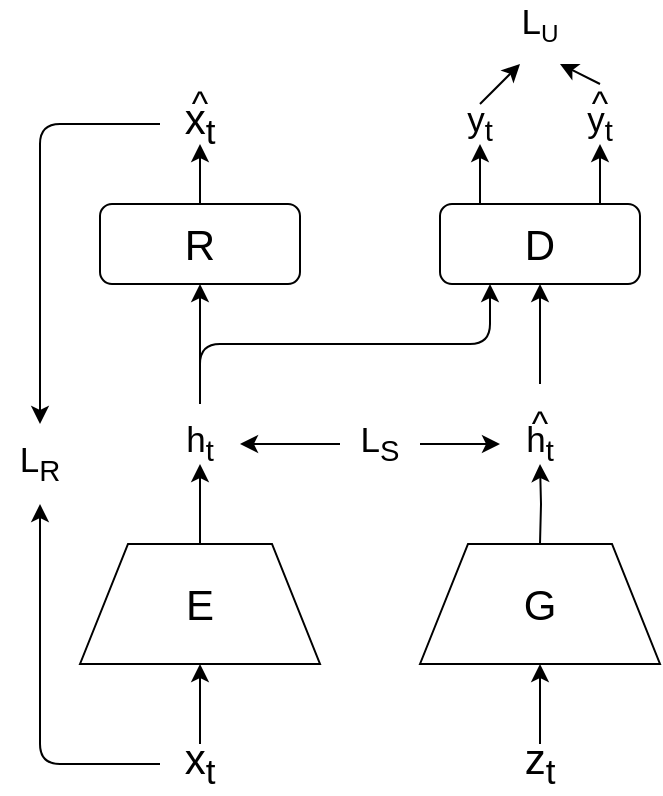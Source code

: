 <mxfile version="13.4.2" type="device"><diagram id="ojg2DbEVauXgEIyQLe8V" name="Page-1"><mxGraphModel dx="393" dy="517" grid="1" gridSize="10" guides="1" tooltips="1" connect="1" arrows="1" fold="1" page="1" pageScale="1" pageWidth="850" pageHeight="1100" math="0" shadow="0"><root><mxCell id="0"/><mxCell id="1" parent="0"/><mxCell id="o6YMrsiMLc4TRvG5zPyG-15" value="" style="edgeStyle=orthogonalEdgeStyle;rounded=0;orthogonalLoop=1;jettySize=auto;html=1;entryX=0.5;entryY=1;entryDx=0;entryDy=0;" edge="1" parent="1" source="o6YMrsiMLc4TRvG5zPyG-1" target="o6YMrsiMLc4TRvG5zPyG-7"><mxGeometry relative="1" as="geometry"><mxPoint x="310" y="370" as="targetPoint"/></mxGeometry></mxCell><mxCell id="o6YMrsiMLc4TRvG5zPyG-1" value="" style="shape=trapezoid;perimeter=trapezoidPerimeter;whiteSpace=wrap;html=1;" vertex="1" parent="1"><mxGeometry x="250" y="450" width="120" height="60" as="geometry"/></mxCell><mxCell id="o6YMrsiMLc4TRvG5zPyG-4" value="" style="edgeStyle=orthogonalEdgeStyle;rounded=0;orthogonalLoop=1;jettySize=auto;html=1;" edge="1" parent="1" source="o6YMrsiMLc4TRvG5zPyG-2" target="o6YMrsiMLc4TRvG5zPyG-1"><mxGeometry relative="1" as="geometry"/></mxCell><mxCell id="o6YMrsiMLc4TRvG5zPyG-2" value="&lt;font style=&quot;font-size: 21px&quot;&gt;x&lt;sub&gt;t&lt;/sub&gt;&lt;/font&gt;" style="text;html=1;strokeColor=none;fillColor=none;align=center;verticalAlign=middle;whiteSpace=wrap;rounded=0;" vertex="1" parent="1"><mxGeometry x="290" y="550" width="40" height="20" as="geometry"/></mxCell><mxCell id="o6YMrsiMLc4TRvG5zPyG-7" value="&lt;span style=&quot;font-size: 17.5px&quot;&gt;h&lt;sub&gt;t&lt;/sub&gt;&lt;/span&gt;" style="text;html=1;strokeColor=none;fillColor=none;align=center;verticalAlign=middle;whiteSpace=wrap;rounded=0;" vertex="1" parent="1"><mxGeometry x="290" y="390" width="40" height="20" as="geometry"/></mxCell><mxCell id="o6YMrsiMLc4TRvG5zPyG-16" value="" style="shape=trapezoid;perimeter=trapezoidPerimeter;whiteSpace=wrap;html=1;" vertex="1" parent="1"><mxGeometry x="420" y="450" width="120" height="60" as="geometry"/></mxCell><mxCell id="o6YMrsiMLc4TRvG5zPyG-17" value="" style="edgeStyle=orthogonalEdgeStyle;rounded=0;orthogonalLoop=1;jettySize=auto;html=1;" edge="1" parent="1" source="o6YMrsiMLc4TRvG5zPyG-18" target="o6YMrsiMLc4TRvG5zPyG-16"><mxGeometry relative="1" as="geometry"/></mxCell><mxCell id="o6YMrsiMLc4TRvG5zPyG-18" value="&lt;span style=&quot;font-size: 21px&quot;&gt;z&lt;sub&gt;t&lt;/sub&gt;&lt;/span&gt;" style="text;html=1;strokeColor=none;fillColor=none;align=center;verticalAlign=middle;whiteSpace=wrap;rounded=0;" vertex="1" parent="1"><mxGeometry x="460" y="550" width="40" height="20" as="geometry"/></mxCell><mxCell id="o6YMrsiMLc4TRvG5zPyG-23" value="&lt;span style=&quot;font-size: 21px&quot;&gt;G&lt;/span&gt;" style="text;html=1;strokeColor=none;fillColor=none;align=center;verticalAlign=middle;whiteSpace=wrap;rounded=0;" vertex="1" parent="1"><mxGeometry x="460" y="470" width="40" height="20" as="geometry"/></mxCell><mxCell id="o6YMrsiMLc4TRvG5zPyG-24" value="&lt;span style=&quot;font-size: 21px&quot;&gt;E&lt;/span&gt;" style="text;html=1;strokeColor=none;fillColor=none;align=center;verticalAlign=middle;whiteSpace=wrap;rounded=0;" vertex="1" parent="1"><mxGeometry x="290" y="470" width="40" height="20" as="geometry"/></mxCell><mxCell id="o6YMrsiMLc4TRvG5zPyG-25" value="" style="edgeStyle=orthogonalEdgeStyle;rounded=0;orthogonalLoop=1;jettySize=auto;html=1;entryX=0.5;entryY=1;entryDx=0;entryDy=0;" edge="1" parent="1" target="o6YMrsiMLc4TRvG5zPyG-26"><mxGeometry relative="1" as="geometry"><mxPoint x="480" y="450" as="sourcePoint"/><mxPoint x="480" y="370" as="targetPoint"/></mxGeometry></mxCell><mxCell id="o6YMrsiMLc4TRvG5zPyG-26" value="&lt;span style=&quot;font-size: 17.5px&quot;&gt;h&lt;sub&gt;t&lt;/sub&gt;&lt;/span&gt;" style="text;html=1;strokeColor=none;fillColor=none;align=center;verticalAlign=middle;whiteSpace=wrap;rounded=0;" vertex="1" parent="1"><mxGeometry x="460" y="390" width="40" height="20" as="geometry"/></mxCell><mxCell id="o6YMrsiMLc4TRvG5zPyG-30" value="&lt;span style=&quot;font-size: 17.5px&quot;&gt;^&lt;/span&gt;" style="text;html=1;strokeColor=none;fillColor=none;align=center;verticalAlign=middle;whiteSpace=wrap;rounded=0;" vertex="1" parent="1"><mxGeometry x="460" y="380" width="40" height="20" as="geometry"/></mxCell><mxCell id="o6YMrsiMLc4TRvG5zPyG-55" value="&lt;span style=&quot;font-size: 17.5px&quot;&gt;^&lt;/span&gt;" style="text;html=1;strokeColor=none;fillColor=none;align=center;verticalAlign=middle;whiteSpace=wrap;rounded=0;" vertex="1" parent="1"><mxGeometry x="490" y="220" width="40" height="20" as="geometry"/></mxCell><mxCell id="o6YMrsiMLc4TRvG5zPyG-34" value="" style="edgeStyle=orthogonalEdgeStyle;rounded=0;orthogonalLoop=1;jettySize=auto;html=1;" edge="1" parent="1" source="o6YMrsiMLc4TRvG5zPyG-33" target="o6YMrsiMLc4TRvG5zPyG-7"><mxGeometry relative="1" as="geometry"/></mxCell><mxCell id="o6YMrsiMLc4TRvG5zPyG-35" value="" style="edgeStyle=orthogonalEdgeStyle;rounded=0;orthogonalLoop=1;jettySize=auto;html=1;entryX=0;entryY=1;entryDx=0;entryDy=0;" edge="1" parent="1" source="o6YMrsiMLc4TRvG5zPyG-33" target="o6YMrsiMLc4TRvG5zPyG-30"><mxGeometry relative="1" as="geometry"><Array as="points"><mxPoint x="450" y="400"/><mxPoint x="450" y="400"/></Array></mxGeometry></mxCell><mxCell id="o6YMrsiMLc4TRvG5zPyG-33" value="&lt;span style=&quot;font-size: 17.5px&quot;&gt;L&lt;sub&gt;S&lt;/sub&gt;&lt;/span&gt;" style="text;html=1;strokeColor=none;fillColor=none;align=center;verticalAlign=middle;whiteSpace=wrap;rounded=0;" vertex="1" parent="1"><mxGeometry x="380" y="390" width="40" height="20" as="geometry"/></mxCell><mxCell id="o6YMrsiMLc4TRvG5zPyG-36" value="&lt;font style=&quot;font-size: 21px&quot;&gt;D&lt;/font&gt;" style="rounded=1;whiteSpace=wrap;html=1;" vertex="1" parent="1"><mxGeometry x="430" y="280" width="100" height="40" as="geometry"/></mxCell><mxCell id="o6YMrsiMLc4TRvG5zPyG-37" value="" style="endArrow=classic;html=1;entryX=0.5;entryY=1;entryDx=0;entryDy=0;" edge="1" parent="1" target="o6YMrsiMLc4TRvG5zPyG-36"><mxGeometry width="50" height="50" relative="1" as="geometry"><mxPoint x="480" y="370" as="sourcePoint"/><mxPoint x="480" y="340" as="targetPoint"/></mxGeometry></mxCell><mxCell id="o6YMrsiMLc4TRvG5zPyG-38" value="" style="endArrow=classic;html=1;entryX=0.25;entryY=1;entryDx=0;entryDy=0;" edge="1" parent="1" target="o6YMrsiMLc4TRvG5zPyG-36"><mxGeometry width="50" height="50" relative="1" as="geometry"><mxPoint x="310" y="380" as="sourcePoint"/><mxPoint x="460" y="350" as="targetPoint"/><Array as="points"><mxPoint x="310" y="350"/><mxPoint x="455" y="350"/></Array></mxGeometry></mxCell><mxCell id="o6YMrsiMLc4TRvG5zPyG-41" value="&lt;font style=&quot;font-size: 21px&quot;&gt;R&lt;/font&gt;" style="rounded=1;whiteSpace=wrap;html=1;" vertex="1" parent="1"><mxGeometry x="260" y="280" width="100" height="40" as="geometry"/></mxCell><mxCell id="o6YMrsiMLc4TRvG5zPyG-42" value="" style="endArrow=classic;html=1;" edge="1" parent="1" target="o6YMrsiMLc4TRvG5zPyG-41"><mxGeometry width="50" height="50" relative="1" as="geometry"><mxPoint x="310" y="360" as="sourcePoint"/><mxPoint x="307" y="313" as="targetPoint"/></mxGeometry></mxCell><mxCell id="o6YMrsiMLc4TRvG5zPyG-44" value="" style="endArrow=classic;html=1;" edge="1" parent="1"><mxGeometry width="50" height="50" relative="1" as="geometry"><mxPoint x="310" y="280" as="sourcePoint"/><mxPoint x="310" y="250" as="targetPoint"/></mxGeometry></mxCell><mxCell id="o6YMrsiMLc4TRvG5zPyG-45" value="&lt;font style=&quot;font-size: 21px&quot;&gt;x&lt;sub&gt;t&lt;/sub&gt;&lt;/font&gt;" style="text;html=1;strokeColor=none;fillColor=none;align=center;verticalAlign=middle;whiteSpace=wrap;rounded=0;" vertex="1" parent="1"><mxGeometry x="290" y="230" width="40" height="20" as="geometry"/></mxCell><mxCell id="o6YMrsiMLc4TRvG5zPyG-47" value="&lt;span style=&quot;font-size: 17.5px&quot;&gt;^&lt;/span&gt;" style="text;html=1;strokeColor=none;fillColor=none;align=center;verticalAlign=middle;whiteSpace=wrap;rounded=0;" vertex="1" parent="1"><mxGeometry x="290" y="220" width="40" height="20" as="geometry"/></mxCell><mxCell id="o6YMrsiMLc4TRvG5zPyG-50" value="" style="endArrow=classic;html=1;" edge="1" parent="1"><mxGeometry width="50" height="50" relative="1" as="geometry"><mxPoint x="450" y="280" as="sourcePoint"/><mxPoint x="450" y="250" as="targetPoint"/></mxGeometry></mxCell><mxCell id="o6YMrsiMLc4TRvG5zPyG-52" value="&lt;span style=&quot;font-size: 17.5px&quot;&gt;y&lt;sub&gt;t&lt;/sub&gt;&lt;/span&gt;" style="text;html=1;strokeColor=none;fillColor=none;align=center;verticalAlign=middle;whiteSpace=wrap;rounded=0;" vertex="1" parent="1"><mxGeometry x="430" y="230" width="40" height="20" as="geometry"/></mxCell><mxCell id="o6YMrsiMLc4TRvG5zPyG-53" value="" style="endArrow=classic;html=1;" edge="1" parent="1"><mxGeometry width="50" height="50" relative="1" as="geometry"><mxPoint x="510" y="280" as="sourcePoint"/><mxPoint x="510" y="250" as="targetPoint"/></mxGeometry></mxCell><mxCell id="o6YMrsiMLc4TRvG5zPyG-54" value="&lt;span style=&quot;font-size: 17.5px&quot;&gt;y&lt;sub&gt;t&lt;/sub&gt;&lt;/span&gt;" style="text;html=1;strokeColor=none;fillColor=none;align=center;verticalAlign=middle;whiteSpace=wrap;rounded=0;" vertex="1" parent="1"><mxGeometry x="490" y="230" width="40" height="20" as="geometry"/></mxCell><mxCell id="o6YMrsiMLc4TRvG5zPyG-59" value="" style="endArrow=classic;html=1;exitX=0;exitY=1;exitDx=0;exitDy=0;" edge="1" parent="1" source="o6YMrsiMLc4TRvG5zPyG-47"><mxGeometry width="50" height="50" relative="1" as="geometry"><mxPoint x="210" y="250" as="sourcePoint"/><mxPoint x="230" y="390" as="targetPoint"/><Array as="points"><mxPoint x="230" y="240"/></Array></mxGeometry></mxCell><mxCell id="o6YMrsiMLc4TRvG5zPyG-60" value="" style="endArrow=classic;html=1;exitX=0;exitY=0.5;exitDx=0;exitDy=0;" edge="1" parent="1" source="o6YMrsiMLc4TRvG5zPyG-2"><mxGeometry width="50" height="50" relative="1" as="geometry"><mxPoint x="285" y="560" as="sourcePoint"/><mxPoint x="230" y="430" as="targetPoint"/><Array as="points"><mxPoint x="230" y="560"/></Array></mxGeometry></mxCell><mxCell id="o6YMrsiMLc4TRvG5zPyG-61" value="&lt;span style=&quot;font-size: 17.5px&quot;&gt;L&lt;sub&gt;R&lt;/sub&gt;&lt;/span&gt;" style="text;html=1;strokeColor=none;fillColor=none;align=center;verticalAlign=middle;whiteSpace=wrap;rounded=0;" vertex="1" parent="1"><mxGeometry x="210" y="400" width="40" height="20" as="geometry"/></mxCell><mxCell id="o6YMrsiMLc4TRvG5zPyG-64" value="&lt;span style=&quot;font-size: 17.5px&quot;&gt;L&lt;/span&gt;&lt;span style=&quot;font-size: 14.583px&quot;&gt;&lt;sub&gt;U&lt;br&gt;&lt;/sub&gt;&lt;/span&gt;" style="text;html=1;strokeColor=none;fillColor=none;align=center;verticalAlign=middle;whiteSpace=wrap;rounded=0;" vertex="1" parent="1"><mxGeometry x="460" y="180" width="40" height="20" as="geometry"/></mxCell><mxCell id="o6YMrsiMLc4TRvG5zPyG-72" value="" style="endArrow=classic;html=1;" edge="1" parent="1"><mxGeometry width="50" height="50" relative="1" as="geometry"><mxPoint x="450" y="230" as="sourcePoint"/><mxPoint x="470" y="210" as="targetPoint"/></mxGeometry></mxCell><mxCell id="o6YMrsiMLc4TRvG5zPyG-73" value="" style="endArrow=classic;html=1;" edge="1" parent="1"><mxGeometry width="50" height="50" relative="1" as="geometry"><mxPoint x="510" y="220" as="sourcePoint"/><mxPoint x="490" y="210" as="targetPoint"/></mxGeometry></mxCell></root></mxGraphModel></diagram></mxfile>